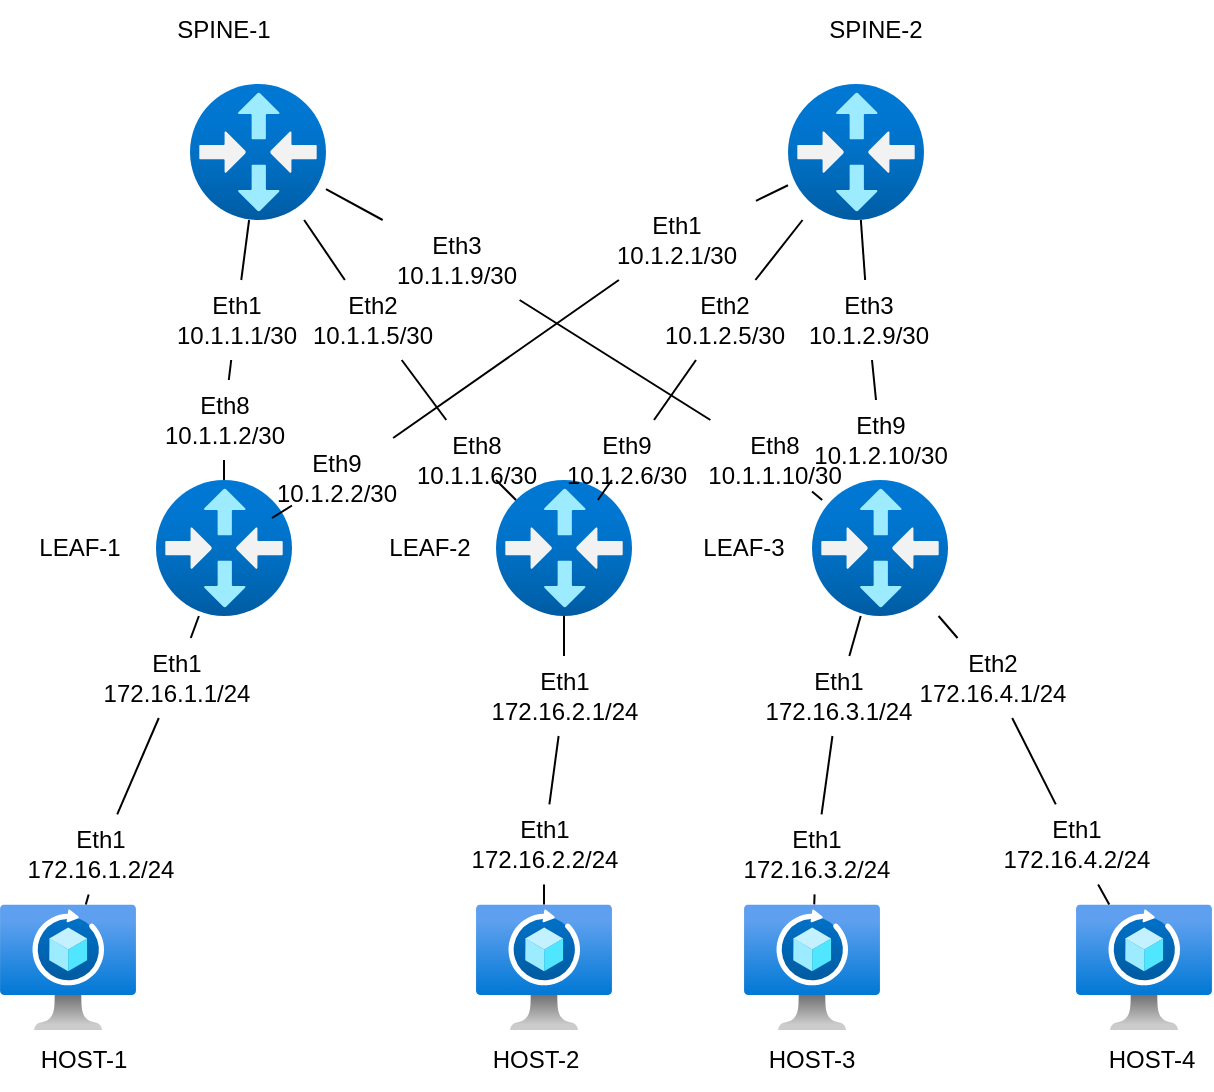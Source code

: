 <mxfile version="28.1.0">
  <diagram name="Page-1" id="BJXSc9btZw7n0VWghUmb">
    <mxGraphModel dx="1351" dy="784" grid="1" gridSize="10" guides="1" tooltips="1" connect="1" arrows="1" fold="1" page="1" pageScale="1" pageWidth="850" pageHeight="1100" math="0" shadow="0">
      <root>
        <mxCell id="0" />
        <mxCell id="1" parent="0" />
        <mxCell id="ApfGCJX9qOZaHFeOPQHu-1" value="" style="image;aspect=fixed;html=1;points=[];align=center;fontSize=12;image=img/lib/azure2/networking/Virtual_Router.svg;" vertex="1" parent="1">
          <mxGeometry x="190" y="260" width="68" height="68" as="geometry" />
        </mxCell>
        <mxCell id="ApfGCJX9qOZaHFeOPQHu-2" value="" style="image;aspect=fixed;html=1;points=[];align=center;fontSize=12;image=img/lib/azure2/networking/Spot_VM.svg;" vertex="1" parent="1">
          <mxGeometry x="112" y="472.2" width="68" height="62.8" as="geometry" />
        </mxCell>
        <mxCell id="ApfGCJX9qOZaHFeOPQHu-3" value="" style="image;aspect=fixed;html=1;points=[];align=center;fontSize=12;image=img/lib/azure2/networking/Virtual_Router.svg;" vertex="1" parent="1">
          <mxGeometry x="207" y="62" width="68" height="68" as="geometry" />
        </mxCell>
        <mxCell id="ApfGCJX9qOZaHFeOPQHu-4" value="" style="image;aspect=fixed;html=1;points=[];align=center;fontSize=12;image=img/lib/azure2/networking/Virtual_Router.svg;" vertex="1" parent="1">
          <mxGeometry x="506" y="62" width="68" height="68" as="geometry" />
        </mxCell>
        <mxCell id="ApfGCJX9qOZaHFeOPQHu-5" value="" style="image;aspect=fixed;html=1;points=[];align=center;fontSize=12;image=img/lib/azure2/networking/Virtual_Router.svg;" vertex="1" parent="1">
          <mxGeometry x="360" y="260" width="68" height="68" as="geometry" />
        </mxCell>
        <mxCell id="ApfGCJX9qOZaHFeOPQHu-6" value="" style="image;aspect=fixed;html=1;points=[];align=center;fontSize=12;image=img/lib/azure2/networking/Virtual_Router.svg;" vertex="1" parent="1">
          <mxGeometry x="518" y="260" width="68" height="68" as="geometry" />
        </mxCell>
        <mxCell id="ApfGCJX9qOZaHFeOPQHu-7" value="" style="image;aspect=fixed;html=1;points=[];align=center;fontSize=12;image=img/lib/azure2/networking/Spot_VM.svg;" vertex="1" parent="1">
          <mxGeometry x="350" y="472.2" width="68" height="62.8" as="geometry" />
        </mxCell>
        <mxCell id="ApfGCJX9qOZaHFeOPQHu-8" value="" style="image;aspect=fixed;html=1;points=[];align=center;fontSize=12;image=img/lib/azure2/networking/Spot_VM.svg;" vertex="1" parent="1">
          <mxGeometry x="650" y="472.2" width="68" height="62.8" as="geometry" />
        </mxCell>
        <mxCell id="ApfGCJX9qOZaHFeOPQHu-9" value="" style="image;aspect=fixed;html=1;points=[];align=center;fontSize=12;image=img/lib/azure2/networking/Spot_VM.svg;" vertex="1" parent="1">
          <mxGeometry x="484" y="472.2" width="68" height="62.8" as="geometry" />
        </mxCell>
        <mxCell id="ApfGCJX9qOZaHFeOPQHu-13" value="" style="endArrow=none;html=1;rounded=0;" edge="1" parent="1" target="ApfGCJX9qOZaHFeOPQHu-1">
          <mxGeometry width="50" height="50" relative="1" as="geometry">
            <mxPoint x="210.816" y="328" as="sourcePoint" />
            <mxPoint x="450" y="340" as="targetPoint" />
          </mxGeometry>
        </mxCell>
        <mxCell id="ApfGCJX9qOZaHFeOPQHu-14" value="" style="endArrow=none;html=1;rounded=0;" edge="1" parent="1" source="ApfGCJX9qOZaHFeOPQHu-81" target="ApfGCJX9qOZaHFeOPQHu-3">
          <mxGeometry width="50" height="50" relative="1" as="geometry">
            <mxPoint x="180" y="442" as="sourcePoint" />
            <mxPoint x="218" y="360" as="targetPoint" />
          </mxGeometry>
        </mxCell>
        <mxCell id="ApfGCJX9qOZaHFeOPQHu-15" value="" style="endArrow=none;html=1;rounded=0;" edge="1" parent="1" source="ApfGCJX9qOZaHFeOPQHu-89" target="ApfGCJX9qOZaHFeOPQHu-4">
          <mxGeometry width="50" height="50" relative="1" as="geometry">
            <mxPoint x="280" y="312" as="sourcePoint" />
            <mxPoint x="324" y="230" as="targetPoint" />
          </mxGeometry>
        </mxCell>
        <mxCell id="ApfGCJX9qOZaHFeOPQHu-16" value="" style="endArrow=none;html=1;rounded=0;" edge="1" parent="1" source="ApfGCJX9qOZaHFeOPQHu-99" target="ApfGCJX9qOZaHFeOPQHu-6">
          <mxGeometry width="50" height="50" relative="1" as="geometry">
            <mxPoint x="320" y="340" as="sourcePoint" />
            <mxPoint x="512" y="230" as="targetPoint" />
          </mxGeometry>
        </mxCell>
        <mxCell id="ApfGCJX9qOZaHFeOPQHu-17" value="" style="endArrow=none;html=1;rounded=0;" edge="1" parent="1" source="ApfGCJX9qOZaHFeOPQHu-97" target="ApfGCJX9qOZaHFeOPQHu-5">
          <mxGeometry width="50" height="50" relative="1" as="geometry">
            <mxPoint x="470" y="240" as="sourcePoint" />
            <mxPoint x="650" y="348" as="targetPoint" />
          </mxGeometry>
        </mxCell>
        <mxCell id="ApfGCJX9qOZaHFeOPQHu-18" value="" style="endArrow=none;html=1;rounded=0;" edge="1" parent="1" source="ApfGCJX9qOZaHFeOPQHu-95" target="ApfGCJX9qOZaHFeOPQHu-5">
          <mxGeometry width="50" height="50" relative="1" as="geometry">
            <mxPoint x="360" y="240" as="sourcePoint" />
            <mxPoint x="410" y="322" as="targetPoint" />
          </mxGeometry>
        </mxCell>
        <mxCell id="ApfGCJX9qOZaHFeOPQHu-19" value="" style="endArrow=none;html=1;rounded=0;" edge="1" parent="1" source="ApfGCJX9qOZaHFeOPQHu-101" target="ApfGCJX9qOZaHFeOPQHu-6">
          <mxGeometry width="50" height="50" relative="1" as="geometry">
            <mxPoint x="470" y="240" as="sourcePoint" />
            <mxPoint x="420" y="322" as="targetPoint" />
          </mxGeometry>
        </mxCell>
        <mxCell id="ApfGCJX9qOZaHFeOPQHu-20" value="" style="endArrow=none;html=1;rounded=0;" edge="1" parent="1" source="ApfGCJX9qOZaHFeOPQHu-40" target="ApfGCJX9qOZaHFeOPQHu-5">
          <mxGeometry width="50" height="50" relative="1" as="geometry">
            <mxPoint x="338" y="402" as="sourcePoint" />
            <mxPoint x="376" y="320" as="targetPoint" />
          </mxGeometry>
        </mxCell>
        <mxCell id="ApfGCJX9qOZaHFeOPQHu-21" value="" style="endArrow=none;html=1;rounded=0;" edge="1" parent="1" target="ApfGCJX9qOZaHFeOPQHu-6">
          <mxGeometry width="50" height="50" relative="1" as="geometry">
            <mxPoint x="547.143" y="328" as="sourcePoint" />
            <mxPoint x="528" y="350" as="targetPoint" />
          </mxGeometry>
        </mxCell>
        <mxCell id="ApfGCJX9qOZaHFeOPQHu-22" value="" style="endArrow=none;html=1;rounded=0;" edge="1" parent="1" target="ApfGCJX9qOZaHFeOPQHu-6">
          <mxGeometry width="50" height="50" relative="1" as="geometry">
            <mxPoint x="586.244" y="320.0" as="sourcePoint" />
            <mxPoint x="616" y="390" as="targetPoint" />
          </mxGeometry>
        </mxCell>
        <mxCell id="ApfGCJX9qOZaHFeOPQHu-23" value="SPINE-1" style="text;html=1;align=center;verticalAlign=middle;whiteSpace=wrap;rounded=0;" vertex="1" parent="1">
          <mxGeometry x="194" y="20" width="60" height="30" as="geometry" />
        </mxCell>
        <mxCell id="ApfGCJX9qOZaHFeOPQHu-24" value="SPINE-2" style="text;html=1;align=center;verticalAlign=middle;whiteSpace=wrap;rounded=0;" vertex="1" parent="1">
          <mxGeometry x="520" y="20" width="60" height="30" as="geometry" />
        </mxCell>
        <mxCell id="ApfGCJX9qOZaHFeOPQHu-25" value="LEAF-1" style="text;html=1;align=center;verticalAlign=middle;whiteSpace=wrap;rounded=0;" vertex="1" parent="1">
          <mxGeometry x="122" y="279" width="60" height="30" as="geometry" />
        </mxCell>
        <mxCell id="ApfGCJX9qOZaHFeOPQHu-26" value="LEAF-2" style="text;html=1;align=center;verticalAlign=middle;whiteSpace=wrap;rounded=0;" vertex="1" parent="1">
          <mxGeometry x="297" y="279" width="60" height="30" as="geometry" />
        </mxCell>
        <mxCell id="ApfGCJX9qOZaHFeOPQHu-27" value="LEAF-3" style="text;html=1;align=center;verticalAlign=middle;whiteSpace=wrap;rounded=0;" vertex="1" parent="1">
          <mxGeometry x="454" y="279" width="60" height="30" as="geometry" />
        </mxCell>
        <mxCell id="ApfGCJX9qOZaHFeOPQHu-28" value="HOST-1" style="text;html=1;align=center;verticalAlign=middle;whiteSpace=wrap;rounded=0;" vertex="1" parent="1">
          <mxGeometry x="124" y="535" width="60" height="30" as="geometry" />
        </mxCell>
        <mxCell id="ApfGCJX9qOZaHFeOPQHu-29" value="HOST-2" style="text;html=1;align=center;verticalAlign=middle;whiteSpace=wrap;rounded=0;" vertex="1" parent="1">
          <mxGeometry x="350" y="535" width="60" height="30" as="geometry" />
        </mxCell>
        <mxCell id="ApfGCJX9qOZaHFeOPQHu-30" value="HOST-3" style="text;html=1;align=center;verticalAlign=middle;whiteSpace=wrap;rounded=0;" vertex="1" parent="1">
          <mxGeometry x="488" y="535" width="60" height="30" as="geometry" />
        </mxCell>
        <mxCell id="ApfGCJX9qOZaHFeOPQHu-31" value="HOST-4" style="text;html=1;align=center;verticalAlign=middle;whiteSpace=wrap;rounded=0;" vertex="1" parent="1">
          <mxGeometry x="658" y="535" width="60" height="30" as="geometry" />
        </mxCell>
        <mxCell id="ApfGCJX9qOZaHFeOPQHu-40" value="&lt;div&gt;Eth1&lt;/div&gt;&lt;div&gt;172.16.2.1/24&lt;/div&gt;" style="text;html=1;align=center;verticalAlign=middle;resizable=0;points=[];autosize=1;strokeColor=none;fillColor=none;" vertex="1" parent="1">
          <mxGeometry x="344" y="348" width="100" height="40" as="geometry" />
        </mxCell>
        <mxCell id="ApfGCJX9qOZaHFeOPQHu-49" value="" style="endArrow=none;html=1;rounded=0;" edge="1" parent="1" source="ApfGCJX9qOZaHFeOPQHu-7" target="ApfGCJX9qOZaHFeOPQHu-48">
          <mxGeometry width="50" height="50" relative="1" as="geometry">
            <mxPoint x="391" y="410" as="sourcePoint" />
            <mxPoint x="391" y="358" as="targetPoint" />
          </mxGeometry>
        </mxCell>
        <mxCell id="ApfGCJX9qOZaHFeOPQHu-48" value="Eth1&lt;div&gt;172.16.2.2/24&lt;/div&gt;" style="text;html=1;align=center;verticalAlign=middle;resizable=0;points=[];autosize=1;strokeColor=none;fillColor=none;" vertex="1" parent="1">
          <mxGeometry x="334" y="422.2" width="100" height="40" as="geometry" />
        </mxCell>
        <mxCell id="ApfGCJX9qOZaHFeOPQHu-53" value="" style="endArrow=none;html=1;rounded=0;" edge="1" parent="1" source="ApfGCJX9qOZaHFeOPQHu-75" target="ApfGCJX9qOZaHFeOPQHu-6">
          <mxGeometry width="50" height="50" relative="1" as="geometry">
            <mxPoint x="628" y="427" as="sourcePoint" />
            <mxPoint x="669.642" y="457.2" as="targetPoint" />
          </mxGeometry>
        </mxCell>
        <mxCell id="ApfGCJX9qOZaHFeOPQHu-61" value="" style="endArrow=none;html=1;rounded=0;" edge="1" parent="1" source="ApfGCJX9qOZaHFeOPQHu-2">
          <mxGeometry width="50" height="50" relative="1" as="geometry">
            <mxPoint x="153" y="472" as="sourcePoint" />
            <mxPoint x="152.767" y="472.2" as="targetPoint" />
          </mxGeometry>
        </mxCell>
        <mxCell id="ApfGCJX9qOZaHFeOPQHu-64" value="" style="endArrow=none;html=1;rounded=0;" edge="1" parent="1" source="ApfGCJX9qOZaHFeOPQHu-40" target="ApfGCJX9qOZaHFeOPQHu-48">
          <mxGeometry width="50" height="50" relative="1" as="geometry">
            <mxPoint x="400" y="360" as="sourcePoint" />
            <mxPoint x="400" y="340" as="targetPoint" />
          </mxGeometry>
        </mxCell>
        <mxCell id="ApfGCJX9qOZaHFeOPQHu-65" value="" style="endArrow=none;html=1;rounded=0;" edge="1" parent="1" source="ApfGCJX9qOZaHFeOPQHu-66" target="ApfGCJX9qOZaHFeOPQHu-1">
          <mxGeometry width="50" height="50" relative="1" as="geometry">
            <mxPoint x="280" y="390" as="sourcePoint" />
            <mxPoint x="512" y="250" as="targetPoint" />
          </mxGeometry>
        </mxCell>
        <mxCell id="ApfGCJX9qOZaHFeOPQHu-67" value="" style="endArrow=none;html=1;rounded=0;" edge="1" parent="1" source="ApfGCJX9qOZaHFeOPQHu-68" target="ApfGCJX9qOZaHFeOPQHu-66">
          <mxGeometry width="50" height="50" relative="1" as="geometry">
            <mxPoint x="158" y="472" as="sourcePoint" />
            <mxPoint x="211" y="328" as="targetPoint" />
          </mxGeometry>
        </mxCell>
        <mxCell id="ApfGCJX9qOZaHFeOPQHu-66" value="&lt;div&gt;Eth1&lt;/div&gt;&lt;div&gt;172.16.1.1/24&lt;/div&gt;" style="text;html=1;align=center;verticalAlign=middle;resizable=0;points=[];autosize=1;strokeColor=none;fillColor=none;" vertex="1" parent="1">
          <mxGeometry x="150" y="339" width="100" height="40" as="geometry" />
        </mxCell>
        <mxCell id="ApfGCJX9qOZaHFeOPQHu-69" value="" style="endArrow=none;html=1;rounded=0;" edge="1" parent="1" source="ApfGCJX9qOZaHFeOPQHu-2" target="ApfGCJX9qOZaHFeOPQHu-68">
          <mxGeometry width="50" height="50" relative="1" as="geometry">
            <mxPoint x="158" y="472" as="sourcePoint" />
            <mxPoint x="193" y="379" as="targetPoint" />
          </mxGeometry>
        </mxCell>
        <mxCell id="ApfGCJX9qOZaHFeOPQHu-68" value="&lt;div&gt;Eth1&lt;/div&gt;&lt;div&gt;172.16.1.2/24&lt;/div&gt;" style="text;html=1;align=center;verticalAlign=middle;resizable=0;points=[];autosize=1;strokeColor=none;fillColor=none;" vertex="1" parent="1">
          <mxGeometry x="112" y="427.2" width="100" height="40" as="geometry" />
        </mxCell>
        <mxCell id="ApfGCJX9qOZaHFeOPQHu-71" value="" style="endArrow=none;html=1;rounded=0;" edge="1" parent="1" source="ApfGCJX9qOZaHFeOPQHu-73" target="ApfGCJX9qOZaHFeOPQHu-9">
          <mxGeometry width="50" height="50" relative="1" as="geometry">
            <mxPoint x="480" y="240" as="sourcePoint" />
            <mxPoint x="700" y="378" as="targetPoint" />
          </mxGeometry>
        </mxCell>
        <mxCell id="ApfGCJX9qOZaHFeOPQHu-72" value="" style="endArrow=none;html=1;rounded=0;" edge="1" parent="1" source="ApfGCJX9qOZaHFeOPQHu-6" target="ApfGCJX9qOZaHFeOPQHu-70">
          <mxGeometry width="50" height="50" relative="1" as="geometry">
            <mxPoint x="546" y="328" as="sourcePoint" />
            <mxPoint x="523" y="472" as="targetPoint" />
          </mxGeometry>
        </mxCell>
        <mxCell id="ApfGCJX9qOZaHFeOPQHu-70" value="&lt;div&gt;Eth1&lt;/div&gt;&lt;div&gt;172.16.3.1/24&lt;/div&gt;" style="text;html=1;align=center;verticalAlign=middle;resizable=0;points=[];autosize=1;strokeColor=none;fillColor=none;" vertex="1" parent="1">
          <mxGeometry x="481" y="348" width="100" height="40" as="geometry" />
        </mxCell>
        <mxCell id="ApfGCJX9qOZaHFeOPQHu-74" value="" style="endArrow=none;html=1;rounded=0;" edge="1" parent="1" source="ApfGCJX9qOZaHFeOPQHu-70" target="ApfGCJX9qOZaHFeOPQHu-73">
          <mxGeometry width="50" height="50" relative="1" as="geometry">
            <mxPoint x="529" y="388" as="sourcePoint" />
            <mxPoint x="521" y="472" as="targetPoint" />
          </mxGeometry>
        </mxCell>
        <mxCell id="ApfGCJX9qOZaHFeOPQHu-73" value="&lt;div&gt;Eth1&lt;/div&gt;&lt;div&gt;172.16.3.2/24&lt;/div&gt;" style="text;html=1;align=center;verticalAlign=middle;resizable=0;points=[];autosize=1;strokeColor=none;fillColor=none;" vertex="1" parent="1">
          <mxGeometry x="470" y="427.2" width="100" height="40" as="geometry" />
        </mxCell>
        <mxCell id="ApfGCJX9qOZaHFeOPQHu-76" value="" style="endArrow=none;html=1;rounded=0;" edge="1" parent="1" source="ApfGCJX9qOZaHFeOPQHu-77" target="ApfGCJX9qOZaHFeOPQHu-75">
          <mxGeometry width="50" height="50" relative="1" as="geometry">
            <mxPoint x="664" y="472" as="sourcePoint" />
            <mxPoint x="573" y="328" as="targetPoint" />
          </mxGeometry>
        </mxCell>
        <mxCell id="ApfGCJX9qOZaHFeOPQHu-75" value="&lt;div&gt;Eth2&lt;/div&gt;&lt;div&gt;172.16.4.1/24&lt;/div&gt;" style="text;html=1;align=center;verticalAlign=middle;resizable=0;points=[];autosize=1;strokeColor=none;fillColor=none;" vertex="1" parent="1">
          <mxGeometry x="558" y="339" width="100" height="40" as="geometry" />
        </mxCell>
        <mxCell id="ApfGCJX9qOZaHFeOPQHu-78" value="" style="endArrow=none;html=1;rounded=0;" edge="1" parent="1" source="ApfGCJX9qOZaHFeOPQHu-8" target="ApfGCJX9qOZaHFeOPQHu-77">
          <mxGeometry width="50" height="50" relative="1" as="geometry">
            <mxPoint x="666" y="472" as="sourcePoint" />
            <mxPoint x="613" y="379" as="targetPoint" />
          </mxGeometry>
        </mxCell>
        <mxCell id="ApfGCJX9qOZaHFeOPQHu-77" value="&lt;div&gt;Eth1&lt;/div&gt;&lt;div&gt;172.16.4.2/24&lt;/div&gt;" style="text;html=1;align=center;verticalAlign=middle;resizable=0;points=[];autosize=1;strokeColor=none;fillColor=none;" vertex="1" parent="1">
          <mxGeometry x="600" y="422.2" width="100" height="40" as="geometry" />
        </mxCell>
        <mxCell id="ApfGCJX9qOZaHFeOPQHu-80" value="" style="endArrow=none;html=1;rounded=0;" edge="1" parent="1" source="ApfGCJX9qOZaHFeOPQHu-1" target="ApfGCJX9qOZaHFeOPQHu-79">
          <mxGeometry width="50" height="50" relative="1" as="geometry">
            <mxPoint x="232" y="260" as="sourcePoint" />
            <mxPoint x="256" y="148" as="targetPoint" />
          </mxGeometry>
        </mxCell>
        <mxCell id="ApfGCJX9qOZaHFeOPQHu-79" value="&lt;div&gt;Eth8&lt;/div&gt;&lt;div&gt;10.1.1.2/30&lt;/div&gt;" style="text;html=1;align=center;verticalAlign=middle;resizable=0;points=[];autosize=1;strokeColor=none;fillColor=none;" vertex="1" parent="1">
          <mxGeometry x="184" y="210" width="80" height="40" as="geometry" />
        </mxCell>
        <mxCell id="ApfGCJX9qOZaHFeOPQHu-82" value="" style="endArrow=none;html=1;rounded=0;" edge="1" parent="1" source="ApfGCJX9qOZaHFeOPQHu-79" target="ApfGCJX9qOZaHFeOPQHu-81">
          <mxGeometry width="50" height="50" relative="1" as="geometry">
            <mxPoint x="231" y="210" as="sourcePoint" />
            <mxPoint x="252" y="148" as="targetPoint" />
          </mxGeometry>
        </mxCell>
        <mxCell id="ApfGCJX9qOZaHFeOPQHu-81" value="&lt;div&gt;Eth1&lt;/div&gt;&lt;div&gt;10.1.1.1/30&lt;/div&gt;" style="text;html=1;align=center;verticalAlign=middle;resizable=0;points=[];autosize=1;strokeColor=none;fillColor=none;" vertex="1" parent="1">
          <mxGeometry x="190" y="160" width="80" height="40" as="geometry" />
        </mxCell>
        <mxCell id="ApfGCJX9qOZaHFeOPQHu-84" value="" style="endArrow=none;html=1;rounded=0;" edge="1" parent="1" source="ApfGCJX9qOZaHFeOPQHu-3" target="ApfGCJX9qOZaHFeOPQHu-83">
          <mxGeometry width="50" height="50" relative="1" as="geometry">
            <mxPoint x="289" y="148" as="sourcePoint" />
            <mxPoint x="369" y="260" as="targetPoint" />
          </mxGeometry>
        </mxCell>
        <mxCell id="ApfGCJX9qOZaHFeOPQHu-83" value="&lt;div&gt;Eth2&lt;/div&gt;&lt;div&gt;10.1.1.5/30&lt;/div&gt;" style="text;html=1;align=center;verticalAlign=middle;resizable=0;points=[];autosize=1;strokeColor=none;fillColor=none;" vertex="1" parent="1">
          <mxGeometry x="258" y="160" width="80" height="40" as="geometry" />
        </mxCell>
        <mxCell id="ApfGCJX9qOZaHFeOPQHu-86" value="" style="endArrow=none;html=1;rounded=0;" edge="1" parent="1" source="ApfGCJX9qOZaHFeOPQHu-3" target="ApfGCJX9qOZaHFeOPQHu-85">
          <mxGeometry width="50" height="50" relative="1" as="geometry">
            <mxPoint x="298" y="135" as="sourcePoint" />
            <mxPoint x="518" y="273" as="targetPoint" />
          </mxGeometry>
        </mxCell>
        <mxCell id="ApfGCJX9qOZaHFeOPQHu-85" value="&lt;div&gt;Eth3&lt;/div&gt;&lt;div&gt;10.1.1.9/30&lt;/div&gt;" style="text;html=1;align=center;verticalAlign=middle;resizable=0;points=[];autosize=1;strokeColor=none;fillColor=none;" vertex="1" parent="1">
          <mxGeometry x="300" y="130" width="80" height="40" as="geometry" />
        </mxCell>
        <mxCell id="ApfGCJX9qOZaHFeOPQHu-88" value="" style="endArrow=none;html=1;rounded=0;" edge="1" parent="1" source="ApfGCJX9qOZaHFeOPQHu-1" target="ApfGCJX9qOZaHFeOPQHu-87">
          <mxGeometry width="50" height="50" relative="1" as="geometry">
            <mxPoint x="258" y="274" as="sourcePoint" />
            <mxPoint x="490" y="134" as="targetPoint" />
          </mxGeometry>
        </mxCell>
        <mxCell id="ApfGCJX9qOZaHFeOPQHu-87" value="&lt;div&gt;Eth9&lt;/div&gt;&lt;div&gt;10.1.2.2/30&lt;/div&gt;" style="text;html=1;align=center;verticalAlign=middle;resizable=0;points=[];autosize=1;strokeColor=none;fillColor=none;" vertex="1" parent="1">
          <mxGeometry x="240" y="239" width="80" height="40" as="geometry" />
        </mxCell>
        <mxCell id="ApfGCJX9qOZaHFeOPQHu-90" value="" style="endArrow=none;html=1;rounded=0;" edge="1" parent="1" source="ApfGCJX9qOZaHFeOPQHu-87" target="ApfGCJX9qOZaHFeOPQHu-89">
          <mxGeometry width="50" height="50" relative="1" as="geometry">
            <mxPoint x="314" y="239" as="sourcePoint" />
            <mxPoint x="490" y="134" as="targetPoint" />
          </mxGeometry>
        </mxCell>
        <mxCell id="ApfGCJX9qOZaHFeOPQHu-89" value="&lt;div&gt;Eth1&lt;/div&gt;&lt;div&gt;10.1.2.1/30&lt;/div&gt;" style="text;html=1;align=center;verticalAlign=middle;resizable=0;points=[];autosize=1;strokeColor=none;fillColor=none;" vertex="1" parent="1">
          <mxGeometry x="410" y="120" width="80" height="40" as="geometry" />
        </mxCell>
        <mxCell id="ApfGCJX9qOZaHFeOPQHu-92" value="" style="endArrow=none;html=1;rounded=0;" edge="1" parent="1" source="ApfGCJX9qOZaHFeOPQHu-4" target="ApfGCJX9qOZaHFeOPQHu-91">
          <mxGeometry width="50" height="50" relative="1" as="geometry">
            <mxPoint x="499" y="148" as="sourcePoint" />
            <mxPoint x="419" y="260" as="targetPoint" />
          </mxGeometry>
        </mxCell>
        <mxCell id="ApfGCJX9qOZaHFeOPQHu-91" value="&lt;div&gt;Eth2&lt;/div&gt;&lt;div&gt;10.1.2.5/30&lt;/div&gt;" style="text;html=1;align=center;verticalAlign=middle;resizable=0;points=[];autosize=1;strokeColor=none;fillColor=none;" vertex="1" parent="1">
          <mxGeometry x="434" y="160" width="80" height="40" as="geometry" />
        </mxCell>
        <mxCell id="ApfGCJX9qOZaHFeOPQHu-94" value="" style="endArrow=none;html=1;rounded=0;" edge="1" parent="1" source="ApfGCJX9qOZaHFeOPQHu-4" target="ApfGCJX9qOZaHFeOPQHu-93">
          <mxGeometry width="50" height="50" relative="1" as="geometry">
            <mxPoint x="529" y="148" as="sourcePoint" />
            <mxPoint x="547" y="260" as="targetPoint" />
          </mxGeometry>
        </mxCell>
        <mxCell id="ApfGCJX9qOZaHFeOPQHu-93" value="&lt;div&gt;Eth3&lt;/div&gt;&lt;div&gt;10.1.2.9/30&lt;/div&gt;" style="text;html=1;align=center;verticalAlign=middle;resizable=0;points=[];autosize=1;strokeColor=none;fillColor=none;" vertex="1" parent="1">
          <mxGeometry x="506" y="160" width="80" height="40" as="geometry" />
        </mxCell>
        <mxCell id="ApfGCJX9qOZaHFeOPQHu-96" value="" style="endArrow=none;html=1;rounded=0;" edge="1" parent="1" source="ApfGCJX9qOZaHFeOPQHu-91" target="ApfGCJX9qOZaHFeOPQHu-95">
          <mxGeometry width="50" height="50" relative="1" as="geometry">
            <mxPoint x="460" y="200" as="sourcePoint" />
            <mxPoint x="418" y="260" as="targetPoint" />
          </mxGeometry>
        </mxCell>
        <mxCell id="ApfGCJX9qOZaHFeOPQHu-95" value="&lt;div&gt;Eth9&lt;/div&gt;&lt;div&gt;10.1.2.6/30&lt;/div&gt;" style="text;html=1;align=center;verticalAlign=middle;resizable=0;points=[];autosize=1;strokeColor=none;fillColor=none;" vertex="1" parent="1">
          <mxGeometry x="385" y="230" width="80" height="40" as="geometry" />
        </mxCell>
        <mxCell id="ApfGCJX9qOZaHFeOPQHu-98" value="" style="endArrow=none;html=1;rounded=0;" edge="1" parent="1" source="ApfGCJX9qOZaHFeOPQHu-83" target="ApfGCJX9qOZaHFeOPQHu-97">
          <mxGeometry width="50" height="50" relative="1" as="geometry">
            <mxPoint x="320" y="200" as="sourcePoint" />
            <mxPoint x="367" y="260" as="targetPoint" />
          </mxGeometry>
        </mxCell>
        <mxCell id="ApfGCJX9qOZaHFeOPQHu-97" value="&lt;div&gt;Eth8&lt;/div&gt;&lt;div&gt;10.1.1.6/30&lt;/div&gt;" style="text;html=1;align=center;verticalAlign=middle;resizable=0;points=[];autosize=1;strokeColor=none;fillColor=none;" vertex="1" parent="1">
          <mxGeometry x="310" y="230" width="80" height="40" as="geometry" />
        </mxCell>
        <mxCell id="ApfGCJX9qOZaHFeOPQHu-100" value="" style="endArrow=none;html=1;rounded=0;" edge="1" parent="1" source="ApfGCJX9qOZaHFeOPQHu-85" target="ApfGCJX9qOZaHFeOPQHu-99">
          <mxGeometry width="50" height="50" relative="1" as="geometry">
            <mxPoint x="399" y="188" as="sourcePoint" />
            <mxPoint x="518" y="270" as="targetPoint" />
          </mxGeometry>
        </mxCell>
        <mxCell id="ApfGCJX9qOZaHFeOPQHu-99" value="&lt;div&gt;Eth8&lt;/div&gt;&lt;div&gt;10.1.1.10/30&lt;/div&gt;" style="text;html=1;align=center;verticalAlign=middle;resizable=0;points=[];autosize=1;strokeColor=none;fillColor=none;" vertex="1" parent="1">
          <mxGeometry x="454" y="230" width="90" height="40" as="geometry" />
        </mxCell>
        <mxCell id="ApfGCJX9qOZaHFeOPQHu-102" value="" style="endArrow=none;html=1;rounded=0;" edge="1" parent="1" source="ApfGCJX9qOZaHFeOPQHu-93" target="ApfGCJX9qOZaHFeOPQHu-101">
          <mxGeometry width="50" height="50" relative="1" as="geometry">
            <mxPoint x="542" y="210" as="sourcePoint" />
            <mxPoint x="548" y="260" as="targetPoint" />
          </mxGeometry>
        </mxCell>
        <mxCell id="ApfGCJX9qOZaHFeOPQHu-101" value="&lt;div&gt;Eth9&lt;/div&gt;&lt;div&gt;10.1.2.10/30&lt;/div&gt;" style="text;html=1;align=center;verticalAlign=middle;resizable=0;points=[];autosize=1;strokeColor=none;fillColor=none;" vertex="1" parent="1">
          <mxGeometry x="507" y="220" width="90" height="40" as="geometry" />
        </mxCell>
      </root>
    </mxGraphModel>
  </diagram>
</mxfile>
